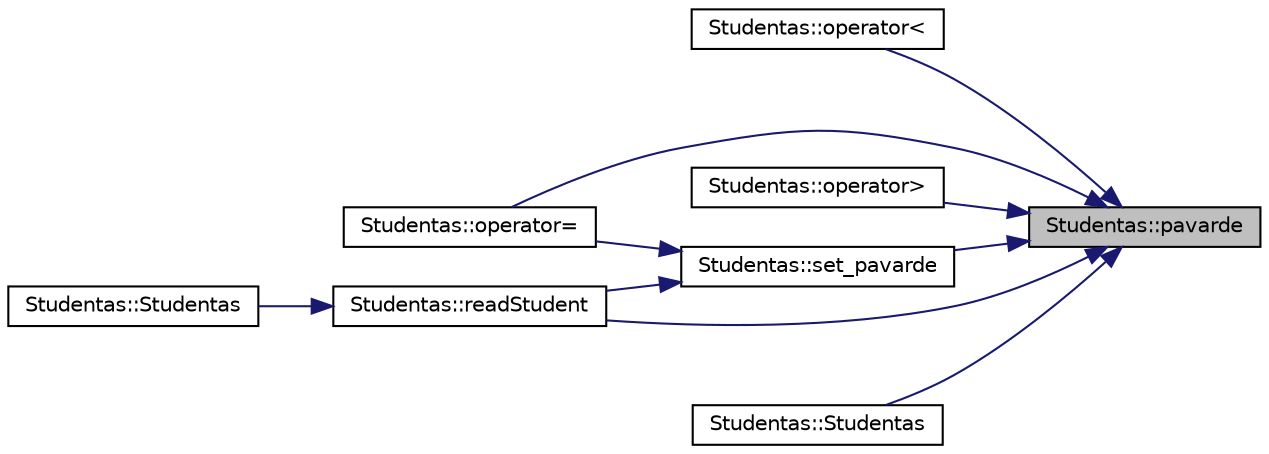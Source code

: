 digraph "Studentas::pavarde"
{
 // LATEX_PDF_SIZE
  edge [fontname="Helvetica",fontsize="10",labelfontname="Helvetica",labelfontsize="10"];
  node [fontname="Helvetica",fontsize="10",shape=record];
  rankdir="RL";
  Node1 [label="Studentas::pavarde",height=0.2,width=0.4,color="black", fillcolor="grey75", style="filled", fontcolor="black",tooltip=" "];
  Node1 -> Node2 [dir="back",color="midnightblue",fontsize="10",style="solid",fontname="Helvetica"];
  Node2 [label="Studentas::operator\<",height=0.2,width=0.4,color="black", fillcolor="white", style="filled",URL="$class_studentas.html#aaf77de0667d25b868063725a4754221f",tooltip=" "];
  Node1 -> Node3 [dir="back",color="midnightblue",fontsize="10",style="solid",fontname="Helvetica"];
  Node3 [label="Studentas::operator=",height=0.2,width=0.4,color="black", fillcolor="white", style="filled",URL="$class_studentas.html#a503ef1a376d3d03ef9e32920d4547271",tooltip=" "];
  Node1 -> Node4 [dir="back",color="midnightblue",fontsize="10",style="solid",fontname="Helvetica"];
  Node4 [label="Studentas::operator\>",height=0.2,width=0.4,color="black", fillcolor="white", style="filled",URL="$class_studentas.html#ac0f048a5849707b498d1abea3f232546",tooltip=" "];
  Node1 -> Node5 [dir="back",color="midnightblue",fontsize="10",style="solid",fontname="Helvetica"];
  Node5 [label="Studentas::readStudent",height=0.2,width=0.4,color="black", fillcolor="white", style="filled",URL="$class_studentas.html#ae03c42e66f7484b70d5133432bfdea87",tooltip=" "];
  Node5 -> Node6 [dir="back",color="midnightblue",fontsize="10",style="solid",fontname="Helvetica"];
  Node6 [label="Studentas::Studentas",height=0.2,width=0.4,color="black", fillcolor="white", style="filled",URL="$class_studentas.html#a00d6db6706f5e4182d3677ea4e90de61",tooltip=" "];
  Node1 -> Node7 [dir="back",color="midnightblue",fontsize="10",style="solid",fontname="Helvetica"];
  Node7 [label="Studentas::set_pavarde",height=0.2,width=0.4,color="black", fillcolor="white", style="filled",URL="$class_studentas.html#aa0639e3fd4e99db2a3ef1fb7bf51d49e",tooltip=" "];
  Node7 -> Node3 [dir="back",color="midnightblue",fontsize="10",style="solid",fontname="Helvetica"];
  Node7 -> Node5 [dir="back",color="midnightblue",fontsize="10",style="solid",fontname="Helvetica"];
  Node1 -> Node8 [dir="back",color="midnightblue",fontsize="10",style="solid",fontname="Helvetica"];
  Node8 [label="Studentas::Studentas",height=0.2,width=0.4,color="black", fillcolor="white", style="filled",URL="$class_studentas.html#a919251ec5bbb012f622a9bedfd804a21",tooltip=" "];
}
